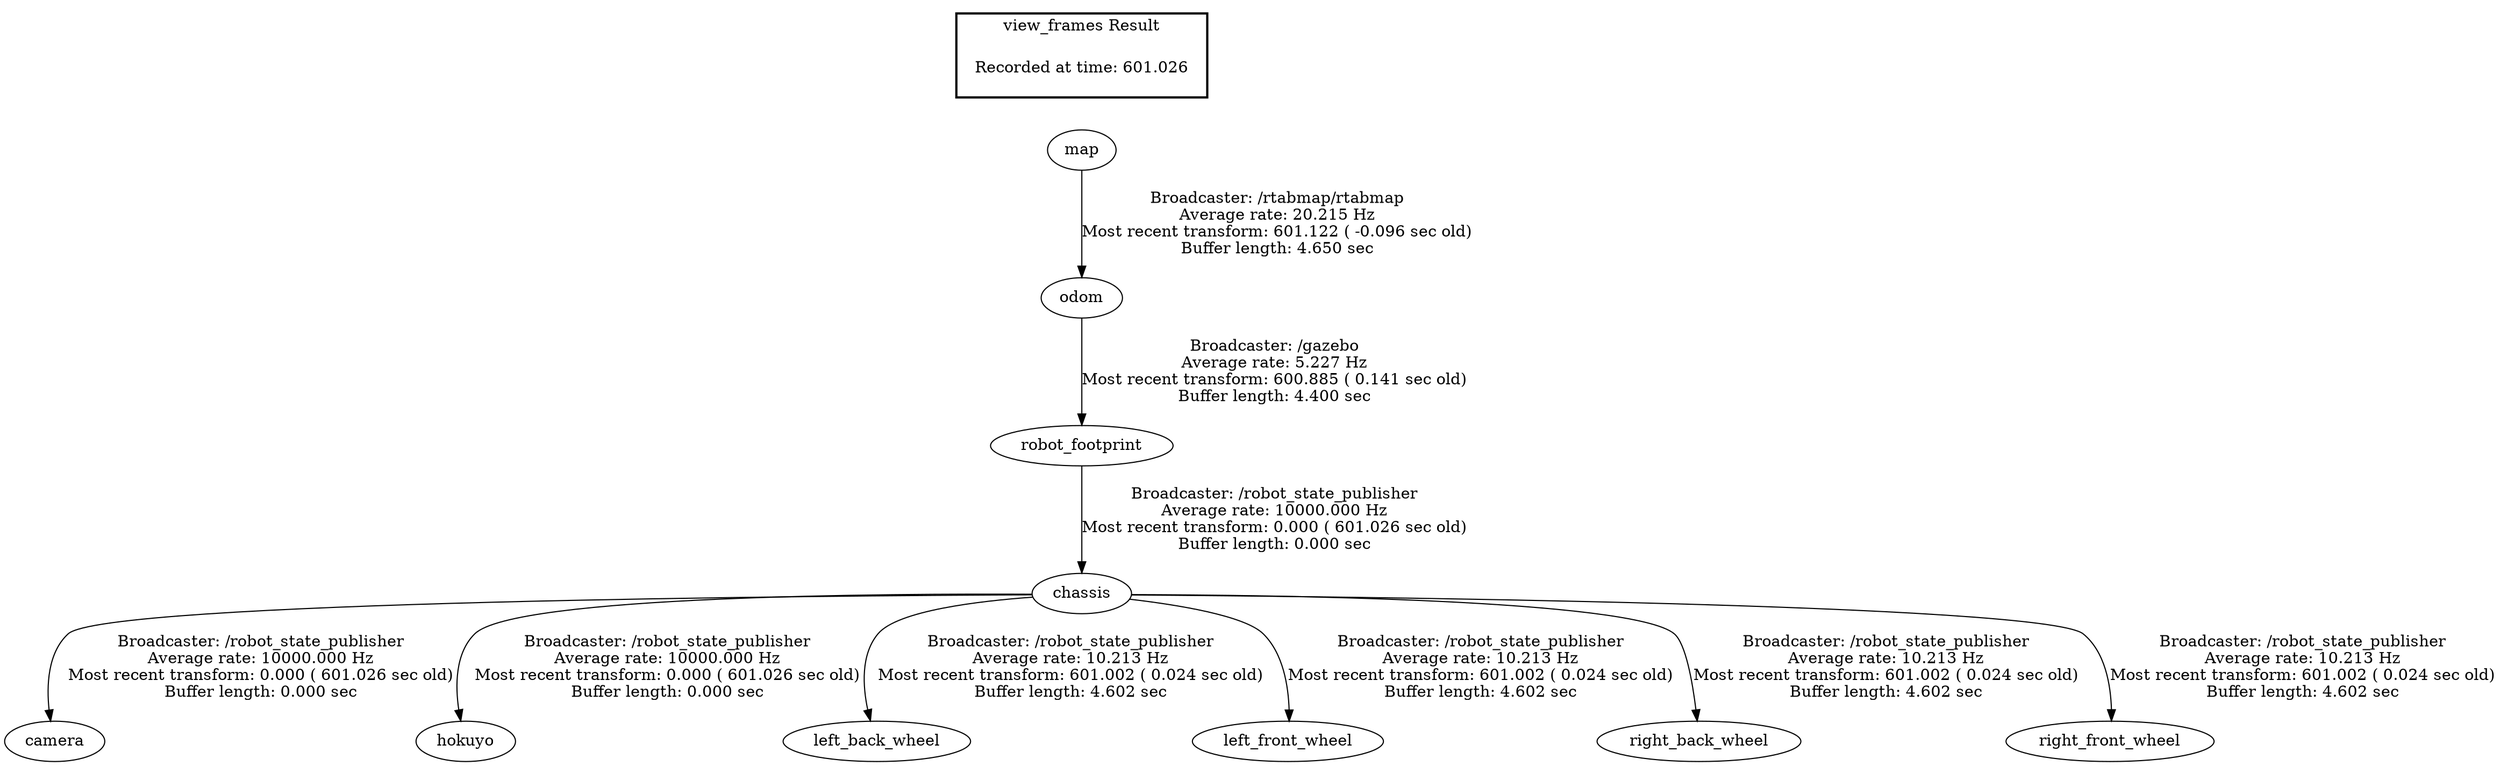 digraph G {
"chassis" -> "camera"[label="Broadcaster: /robot_state_publisher\nAverage rate: 10000.000 Hz\nMost recent transform: 0.000 ( 601.026 sec old)\nBuffer length: 0.000 sec\n"];
"robot_footprint" -> "chassis"[label="Broadcaster: /robot_state_publisher\nAverage rate: 10000.000 Hz\nMost recent transform: 0.000 ( 601.026 sec old)\nBuffer length: 0.000 sec\n"];
"chassis" -> "hokuyo"[label="Broadcaster: /robot_state_publisher\nAverage rate: 10000.000 Hz\nMost recent transform: 0.000 ( 601.026 sec old)\nBuffer length: 0.000 sec\n"];
"odom" -> "robot_footprint"[label="Broadcaster: /gazebo\nAverage rate: 5.227 Hz\nMost recent transform: 600.885 ( 0.141 sec old)\nBuffer length: 4.400 sec\n"];
"map" -> "odom"[label="Broadcaster: /rtabmap/rtabmap\nAverage rate: 20.215 Hz\nMost recent transform: 601.122 ( -0.096 sec old)\nBuffer length: 4.650 sec\n"];
"chassis" -> "left_back_wheel"[label="Broadcaster: /robot_state_publisher\nAverage rate: 10.213 Hz\nMost recent transform: 601.002 ( 0.024 sec old)\nBuffer length: 4.602 sec\n"];
"chassis" -> "left_front_wheel"[label="Broadcaster: /robot_state_publisher\nAverage rate: 10.213 Hz\nMost recent transform: 601.002 ( 0.024 sec old)\nBuffer length: 4.602 sec\n"];
"chassis" -> "right_back_wheel"[label="Broadcaster: /robot_state_publisher\nAverage rate: 10.213 Hz\nMost recent transform: 601.002 ( 0.024 sec old)\nBuffer length: 4.602 sec\n"];
"chassis" -> "right_front_wheel"[label="Broadcaster: /robot_state_publisher\nAverage rate: 10.213 Hz\nMost recent transform: 601.002 ( 0.024 sec old)\nBuffer length: 4.602 sec\n"];
edge [style=invis];
 subgraph cluster_legend { style=bold; color=black; label ="view_frames Result";
"Recorded at time: 601.026"[ shape=plaintext ] ;
 }->"map";
}